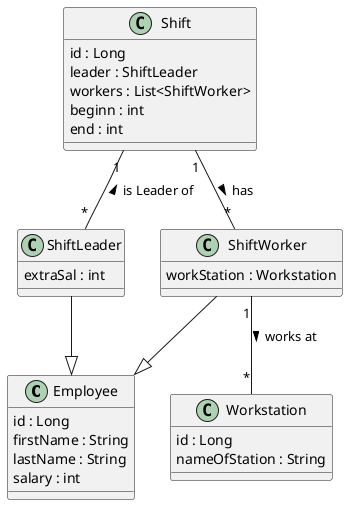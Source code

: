 @startuml

class Employee{
    id : Long
    firstName : String
    lastName : String
    salary : int
}

class Shift{
    id : Long
    leader : ShiftLeader
    workers : List<ShiftWorker>
    beginn : int
    end : int
}

class ShiftLeader{
    extraSal : int
}

class ShiftWorker{
    workStation : Workstation
}

class Workstation{
    id : Long
    nameOfStation : String
}

Shift "1" -- "*" ShiftLeader : < is Leader of
Shift "1" -- "*" ShiftWorker : > has

ShiftLeader --|> Employee
ShiftWorker --|> Employee

ShiftWorker "1" -- "*" Workstation : > works at


@enduml